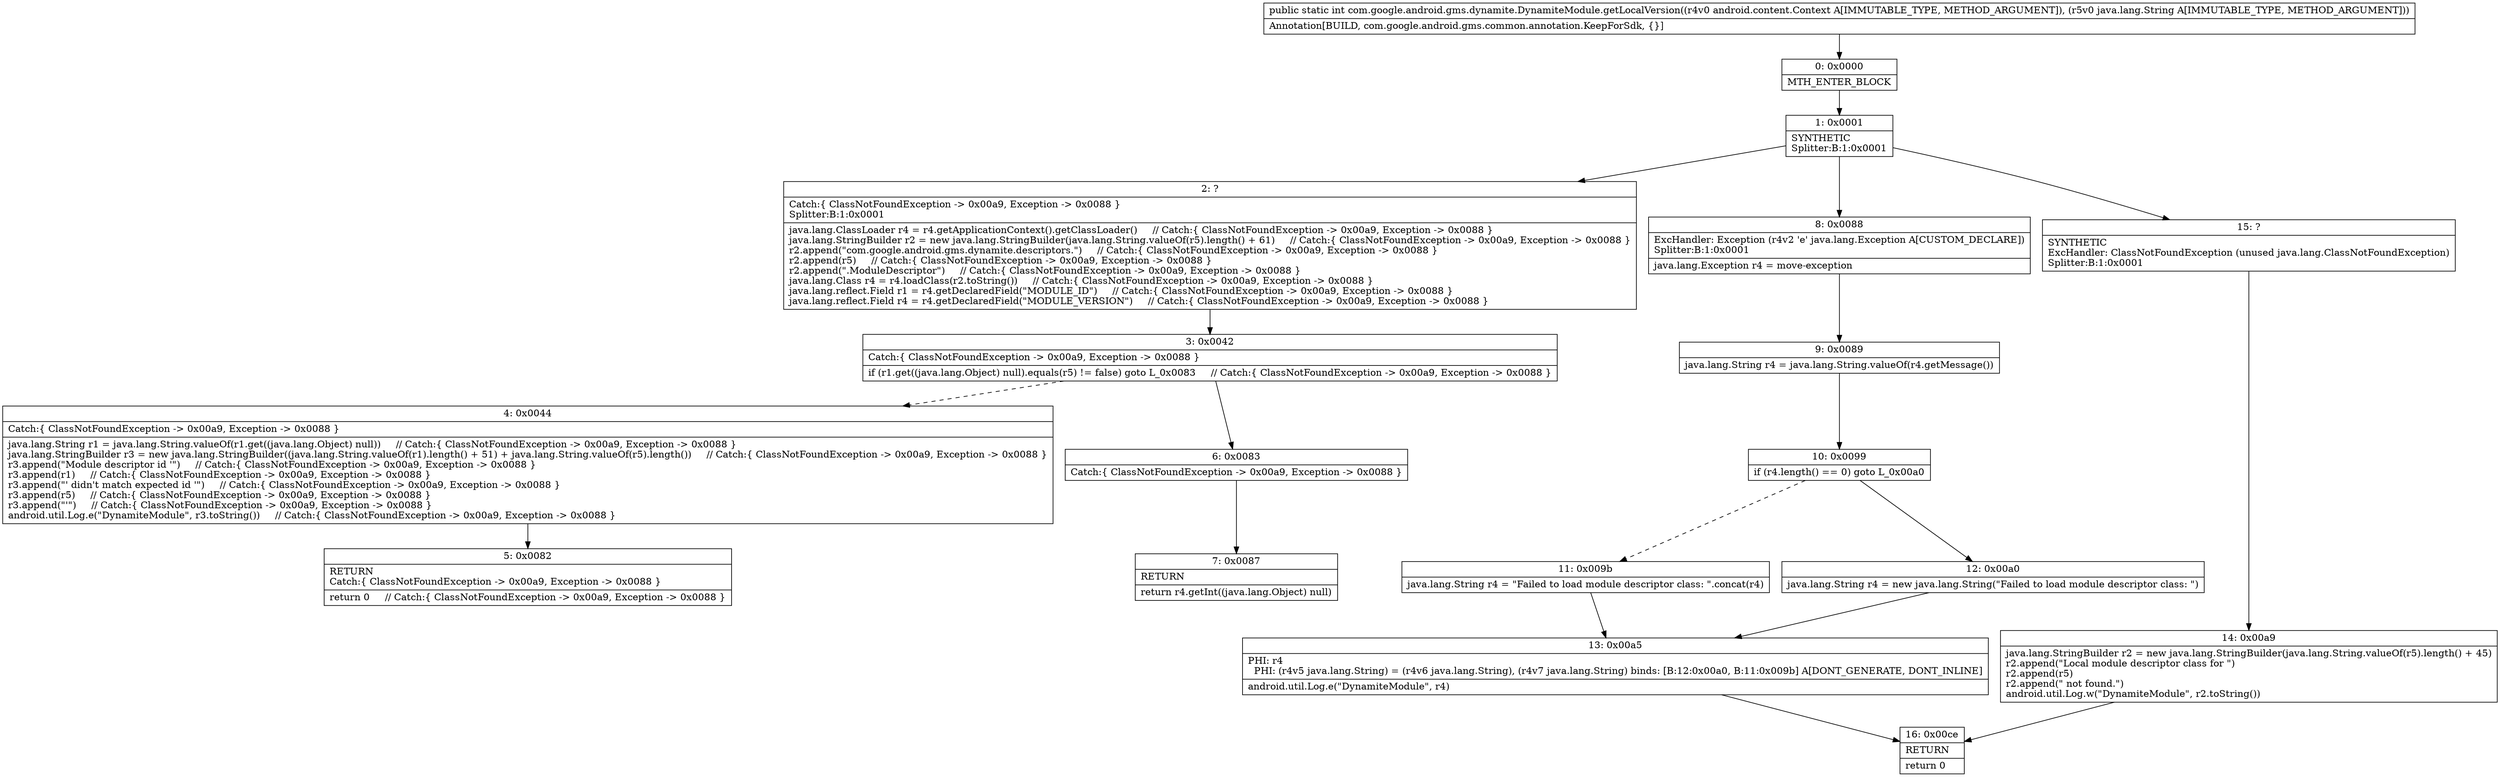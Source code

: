 digraph "CFG forcom.google.android.gms.dynamite.DynamiteModule.getLocalVersion(Landroid\/content\/Context;Ljava\/lang\/String;)I" {
Node_0 [shape=record,label="{0\:\ 0x0000|MTH_ENTER_BLOCK\l}"];
Node_1 [shape=record,label="{1\:\ 0x0001|SYNTHETIC\lSplitter:B:1:0x0001\l}"];
Node_2 [shape=record,label="{2\:\ ?|Catch:\{ ClassNotFoundException \-\> 0x00a9, Exception \-\> 0x0088 \}\lSplitter:B:1:0x0001\l|java.lang.ClassLoader r4 = r4.getApplicationContext().getClassLoader()     \/\/ Catch:\{ ClassNotFoundException \-\> 0x00a9, Exception \-\> 0x0088 \}\ljava.lang.StringBuilder r2 = new java.lang.StringBuilder(java.lang.String.valueOf(r5).length() + 61)     \/\/ Catch:\{ ClassNotFoundException \-\> 0x00a9, Exception \-\> 0x0088 \}\lr2.append(\"com.google.android.gms.dynamite.descriptors.\")     \/\/ Catch:\{ ClassNotFoundException \-\> 0x00a9, Exception \-\> 0x0088 \}\lr2.append(r5)     \/\/ Catch:\{ ClassNotFoundException \-\> 0x00a9, Exception \-\> 0x0088 \}\lr2.append(\".ModuleDescriptor\")     \/\/ Catch:\{ ClassNotFoundException \-\> 0x00a9, Exception \-\> 0x0088 \}\ljava.lang.Class r4 = r4.loadClass(r2.toString())     \/\/ Catch:\{ ClassNotFoundException \-\> 0x00a9, Exception \-\> 0x0088 \}\ljava.lang.reflect.Field r1 = r4.getDeclaredField(\"MODULE_ID\")     \/\/ Catch:\{ ClassNotFoundException \-\> 0x00a9, Exception \-\> 0x0088 \}\ljava.lang.reflect.Field r4 = r4.getDeclaredField(\"MODULE_VERSION\")     \/\/ Catch:\{ ClassNotFoundException \-\> 0x00a9, Exception \-\> 0x0088 \}\l}"];
Node_3 [shape=record,label="{3\:\ 0x0042|Catch:\{ ClassNotFoundException \-\> 0x00a9, Exception \-\> 0x0088 \}\l|if (r1.get((java.lang.Object) null).equals(r5) != false) goto L_0x0083     \/\/ Catch:\{ ClassNotFoundException \-\> 0x00a9, Exception \-\> 0x0088 \}\l}"];
Node_4 [shape=record,label="{4\:\ 0x0044|Catch:\{ ClassNotFoundException \-\> 0x00a9, Exception \-\> 0x0088 \}\l|java.lang.String r1 = java.lang.String.valueOf(r1.get((java.lang.Object) null))     \/\/ Catch:\{ ClassNotFoundException \-\> 0x00a9, Exception \-\> 0x0088 \}\ljava.lang.StringBuilder r3 = new java.lang.StringBuilder((java.lang.String.valueOf(r1).length() + 51) + java.lang.String.valueOf(r5).length())     \/\/ Catch:\{ ClassNotFoundException \-\> 0x00a9, Exception \-\> 0x0088 \}\lr3.append(\"Module descriptor id '\")     \/\/ Catch:\{ ClassNotFoundException \-\> 0x00a9, Exception \-\> 0x0088 \}\lr3.append(r1)     \/\/ Catch:\{ ClassNotFoundException \-\> 0x00a9, Exception \-\> 0x0088 \}\lr3.append(\"' didn't match expected id '\")     \/\/ Catch:\{ ClassNotFoundException \-\> 0x00a9, Exception \-\> 0x0088 \}\lr3.append(r5)     \/\/ Catch:\{ ClassNotFoundException \-\> 0x00a9, Exception \-\> 0x0088 \}\lr3.append(\"'\")     \/\/ Catch:\{ ClassNotFoundException \-\> 0x00a9, Exception \-\> 0x0088 \}\landroid.util.Log.e(\"DynamiteModule\", r3.toString())     \/\/ Catch:\{ ClassNotFoundException \-\> 0x00a9, Exception \-\> 0x0088 \}\l}"];
Node_5 [shape=record,label="{5\:\ 0x0082|RETURN\lCatch:\{ ClassNotFoundException \-\> 0x00a9, Exception \-\> 0x0088 \}\l|return 0     \/\/ Catch:\{ ClassNotFoundException \-\> 0x00a9, Exception \-\> 0x0088 \}\l}"];
Node_6 [shape=record,label="{6\:\ 0x0083|Catch:\{ ClassNotFoundException \-\> 0x00a9, Exception \-\> 0x0088 \}\l}"];
Node_7 [shape=record,label="{7\:\ 0x0087|RETURN\l|return r4.getInt((java.lang.Object) null)\l}"];
Node_8 [shape=record,label="{8\:\ 0x0088|ExcHandler: Exception (r4v2 'e' java.lang.Exception A[CUSTOM_DECLARE])\lSplitter:B:1:0x0001\l|java.lang.Exception r4 = move\-exception\l}"];
Node_9 [shape=record,label="{9\:\ 0x0089|java.lang.String r4 = java.lang.String.valueOf(r4.getMessage())\l}"];
Node_10 [shape=record,label="{10\:\ 0x0099|if (r4.length() == 0) goto L_0x00a0\l}"];
Node_11 [shape=record,label="{11\:\ 0x009b|java.lang.String r4 = \"Failed to load module descriptor class: \".concat(r4)\l}"];
Node_12 [shape=record,label="{12\:\ 0x00a0|java.lang.String r4 = new java.lang.String(\"Failed to load module descriptor class: \")\l}"];
Node_13 [shape=record,label="{13\:\ 0x00a5|PHI: r4 \l  PHI: (r4v5 java.lang.String) = (r4v6 java.lang.String), (r4v7 java.lang.String) binds: [B:12:0x00a0, B:11:0x009b] A[DONT_GENERATE, DONT_INLINE]\l|android.util.Log.e(\"DynamiteModule\", r4)\l}"];
Node_14 [shape=record,label="{14\:\ 0x00a9|java.lang.StringBuilder r2 = new java.lang.StringBuilder(java.lang.String.valueOf(r5).length() + 45)\lr2.append(\"Local module descriptor class for \")\lr2.append(r5)\lr2.append(\" not found.\")\landroid.util.Log.w(\"DynamiteModule\", r2.toString())\l}"];
Node_15 [shape=record,label="{15\:\ ?|SYNTHETIC\lExcHandler: ClassNotFoundException (unused java.lang.ClassNotFoundException)\lSplitter:B:1:0x0001\l}"];
Node_16 [shape=record,label="{16\:\ 0x00ce|RETURN\l|return 0\l}"];
MethodNode[shape=record,label="{public static int com.google.android.gms.dynamite.DynamiteModule.getLocalVersion((r4v0 android.content.Context A[IMMUTABLE_TYPE, METHOD_ARGUMENT]), (r5v0 java.lang.String A[IMMUTABLE_TYPE, METHOD_ARGUMENT]))  | Annotation[BUILD, com.google.android.gms.common.annotation.KeepForSdk, \{\}]\l}"];
MethodNode -> Node_0;
Node_0 -> Node_1;
Node_1 -> Node_2;
Node_1 -> Node_15;
Node_1 -> Node_8;
Node_2 -> Node_3;
Node_3 -> Node_4[style=dashed];
Node_3 -> Node_6;
Node_4 -> Node_5;
Node_6 -> Node_7;
Node_8 -> Node_9;
Node_9 -> Node_10;
Node_10 -> Node_11[style=dashed];
Node_10 -> Node_12;
Node_11 -> Node_13;
Node_12 -> Node_13;
Node_13 -> Node_16;
Node_14 -> Node_16;
Node_15 -> Node_14;
}

